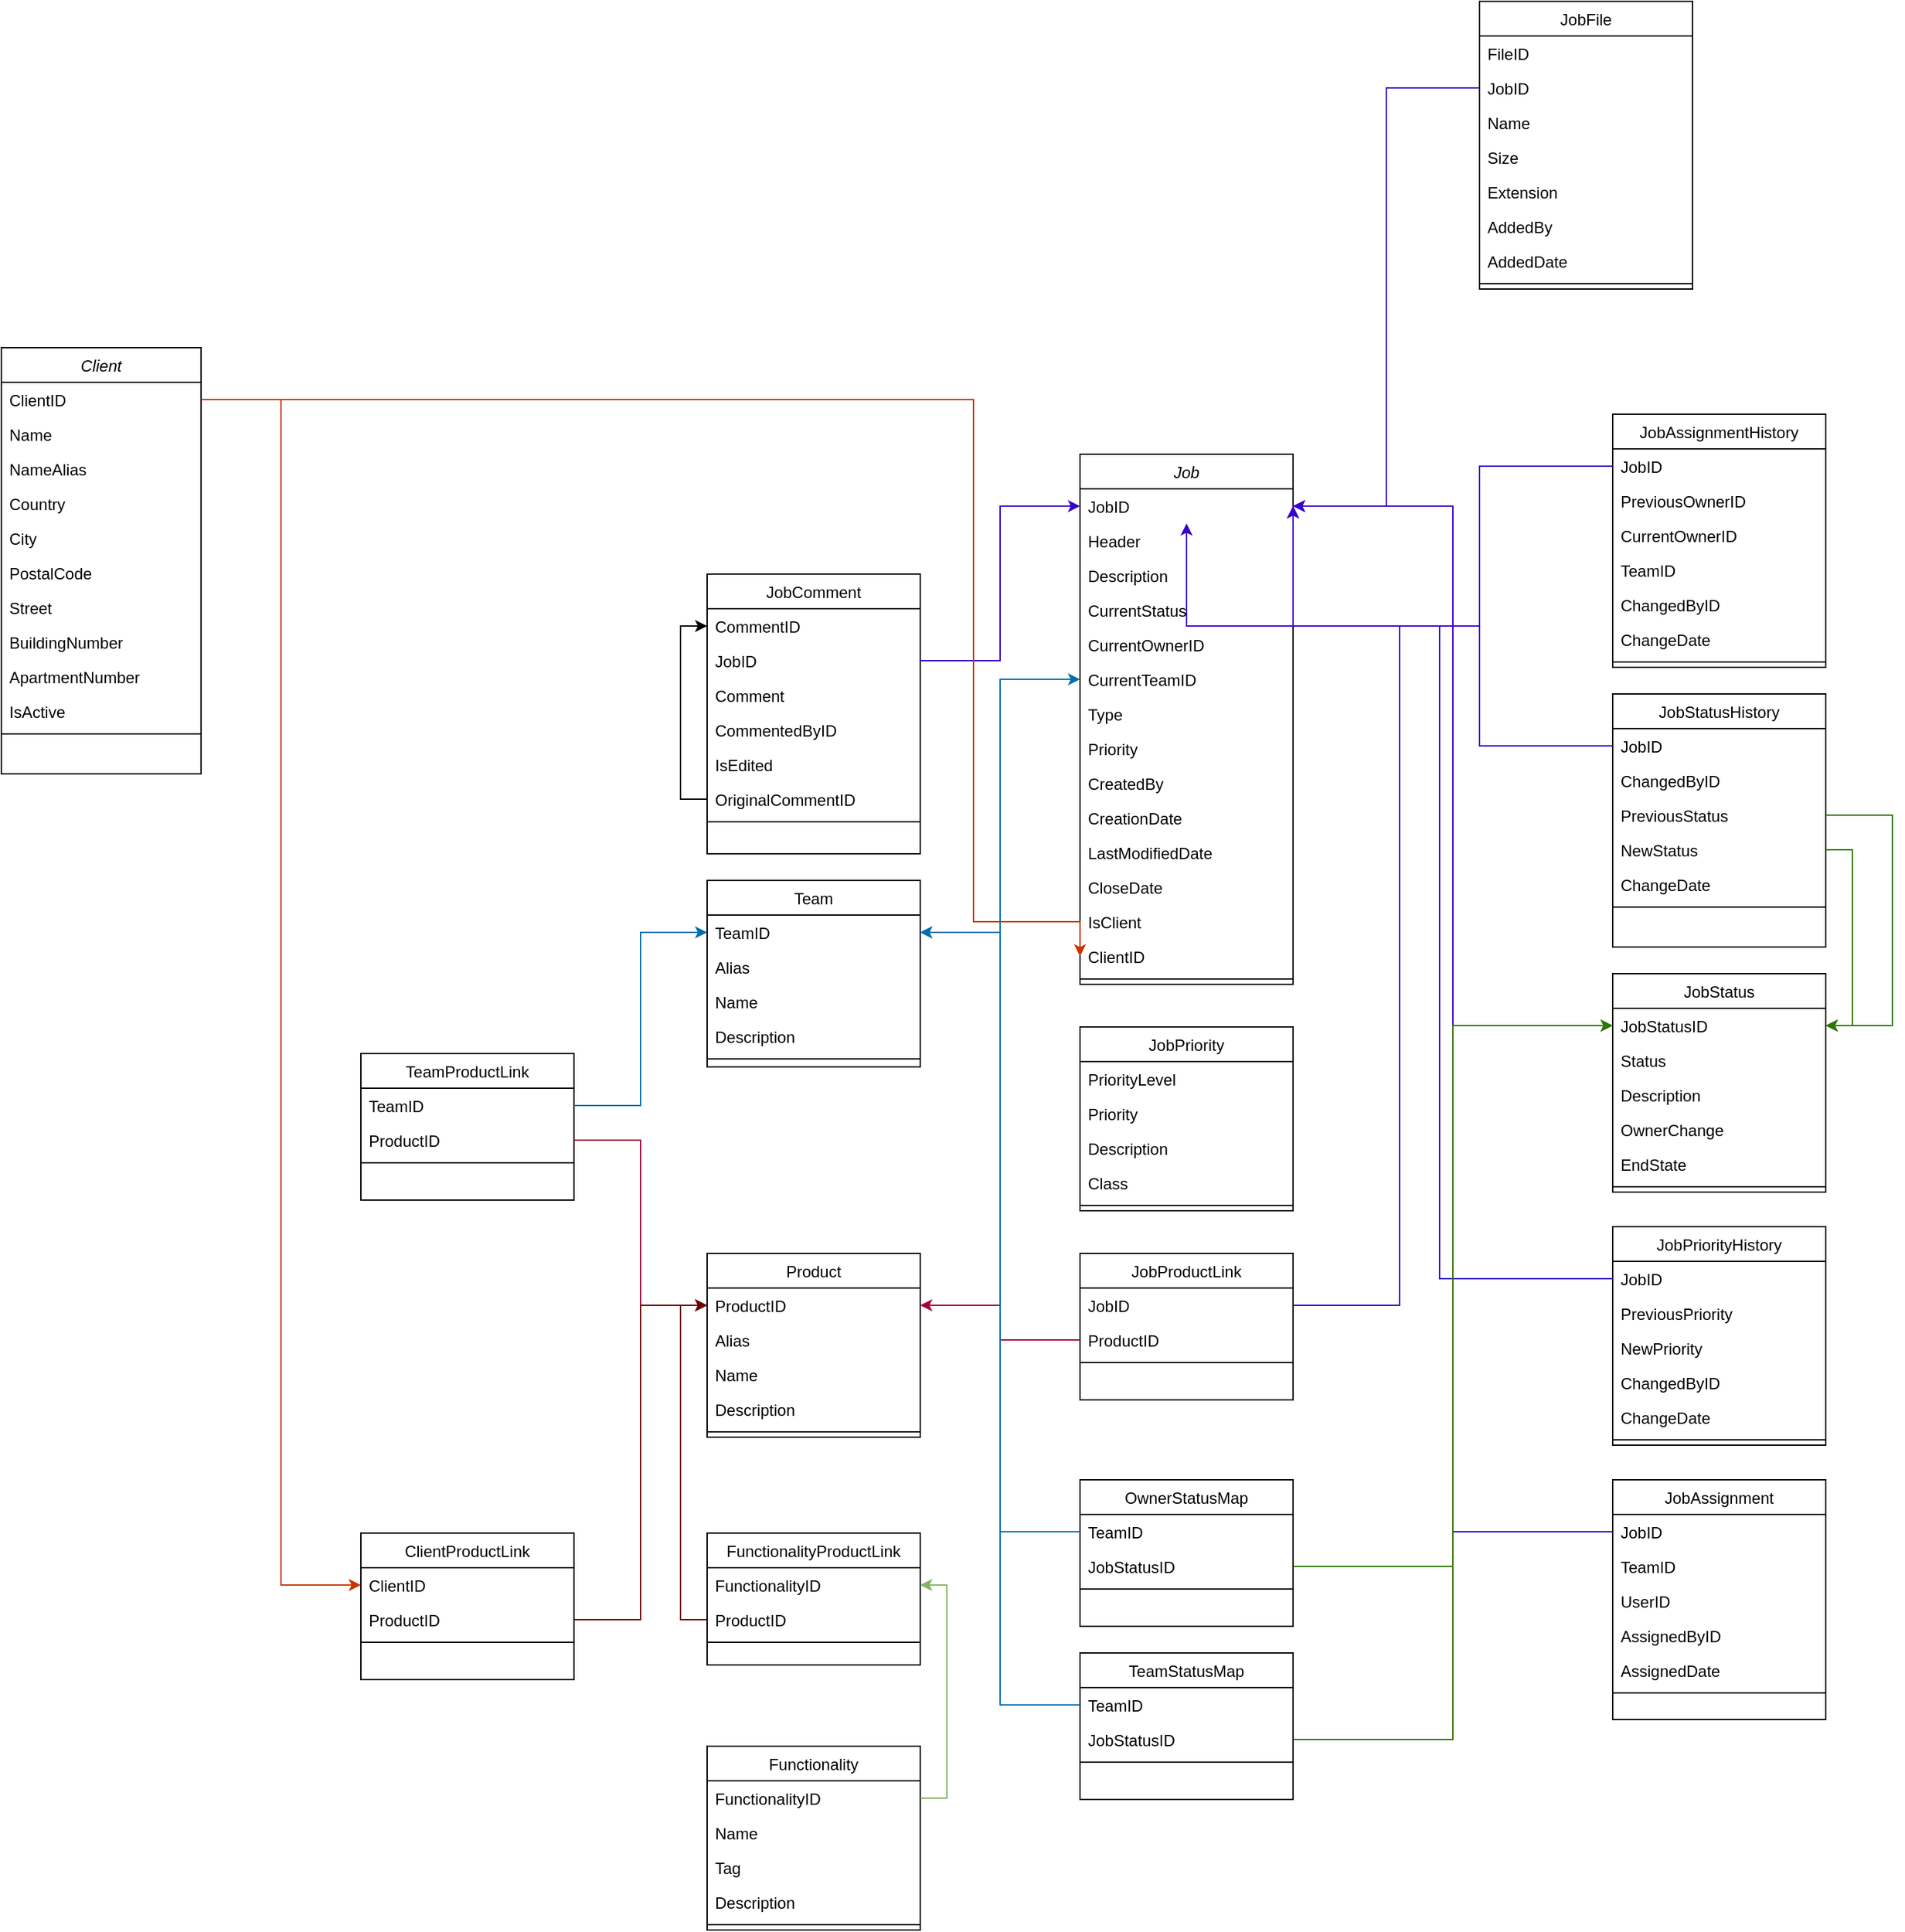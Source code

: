 <mxfile version="24.6.4" type="device">
  <diagram id="C5RBs43oDa-KdzZeNtuy" name="Page-1">
    <mxGraphModel dx="2234" dy="1356" grid="1" gridSize="10" guides="1" tooltips="1" connect="1" arrows="1" fold="1" page="0" pageScale="1" pageWidth="827" pageHeight="1169" math="0" shadow="0">
      <root>
        <mxCell id="WIyWlLk6GJQsqaUBKTNV-0" />
        <mxCell id="WIyWlLk6GJQsqaUBKTNV-1" parent="WIyWlLk6GJQsqaUBKTNV-0" />
        <mxCell id="zkfFHV4jXpPFQw0GAbJ--0" value="Job" style="swimlane;fontStyle=2;align=center;verticalAlign=top;childLayout=stackLayout;horizontal=1;startSize=26;horizontalStack=0;resizeParent=1;resizeLast=0;collapsible=1;marginBottom=0;rounded=0;shadow=0;strokeWidth=1;" parent="WIyWlLk6GJQsqaUBKTNV-1" vertex="1">
          <mxGeometry x="240" y="30" width="160" height="398" as="geometry">
            <mxRectangle x="230" y="140" width="160" height="26" as="alternateBounds" />
          </mxGeometry>
        </mxCell>
        <mxCell id="zkfFHV4jXpPFQw0GAbJ--1" value="JobID" style="text;align=left;verticalAlign=top;spacingLeft=4;spacingRight=4;overflow=hidden;rotatable=0;points=[[0,0.5],[1,0.5]];portConstraint=eastwest;" parent="zkfFHV4jXpPFQw0GAbJ--0" vertex="1">
          <mxGeometry y="26" width="160" height="26" as="geometry" />
        </mxCell>
        <mxCell id="zkfFHV4jXpPFQw0GAbJ--2" value="Header" style="text;align=left;verticalAlign=top;spacingLeft=4;spacingRight=4;overflow=hidden;rotatable=0;points=[[0,0.5],[1,0.5]];portConstraint=eastwest;rounded=0;shadow=0;html=0;" parent="zkfFHV4jXpPFQw0GAbJ--0" vertex="1">
          <mxGeometry y="52" width="160" height="26" as="geometry" />
        </mxCell>
        <mxCell id="zkfFHV4jXpPFQw0GAbJ--3" value="Description" style="text;align=left;verticalAlign=top;spacingLeft=4;spacingRight=4;overflow=hidden;rotatable=0;points=[[0,0.5],[1,0.5]];portConstraint=eastwest;rounded=0;shadow=0;html=0;" parent="zkfFHV4jXpPFQw0GAbJ--0" vertex="1">
          <mxGeometry y="78" width="160" height="26" as="geometry" />
        </mxCell>
        <mxCell id="Lx8iHB1-dTOcPejB2744-1" value="CurrentStatus" style="text;align=left;verticalAlign=top;spacingLeft=4;spacingRight=4;overflow=hidden;rotatable=0;points=[[0,0.5],[1,0.5]];portConstraint=eastwest;rounded=0;shadow=0;html=0;" parent="zkfFHV4jXpPFQw0GAbJ--0" vertex="1">
          <mxGeometry y="104" width="160" height="26" as="geometry" />
        </mxCell>
        <mxCell id="Lx8iHB1-dTOcPejB2744-2" value="CurrentOwnerID" style="text;align=left;verticalAlign=top;spacingLeft=4;spacingRight=4;overflow=hidden;rotatable=0;points=[[0,0.5],[1,0.5]];portConstraint=eastwest;rounded=0;shadow=0;html=0;" parent="zkfFHV4jXpPFQw0GAbJ--0" vertex="1">
          <mxGeometry y="130" width="160" height="26" as="geometry" />
        </mxCell>
        <mxCell id="Lx8iHB1-dTOcPejB2744-4" value="CurrentTeamID" style="text;align=left;verticalAlign=top;spacingLeft=4;spacingRight=4;overflow=hidden;rotatable=0;points=[[0,0.5],[1,0.5]];portConstraint=eastwest;rounded=0;shadow=0;html=0;" parent="zkfFHV4jXpPFQw0GAbJ--0" vertex="1">
          <mxGeometry y="156" width="160" height="26" as="geometry" />
        </mxCell>
        <mxCell id="Lx8iHB1-dTOcPejB2744-5" value="Type" style="text;align=left;verticalAlign=top;spacingLeft=4;spacingRight=4;overflow=hidden;rotatable=0;points=[[0,0.5],[1,0.5]];portConstraint=eastwest;rounded=0;shadow=0;html=0;" parent="zkfFHV4jXpPFQw0GAbJ--0" vertex="1">
          <mxGeometry y="182" width="160" height="26" as="geometry" />
        </mxCell>
        <mxCell id="Lx8iHB1-dTOcPejB2744-96" value="Priority" style="text;align=left;verticalAlign=top;spacingLeft=4;spacingRight=4;overflow=hidden;rotatable=0;points=[[0,0.5],[1,0.5]];portConstraint=eastwest;rounded=0;shadow=0;html=0;" parent="zkfFHV4jXpPFQw0GAbJ--0" vertex="1">
          <mxGeometry y="208" width="160" height="26" as="geometry" />
        </mxCell>
        <mxCell id="jQ494uMJfuY5tiPuXKYP-19" value="CreatedBy" style="text;align=left;verticalAlign=top;spacingLeft=4;spacingRight=4;overflow=hidden;rotatable=0;points=[[0,0.5],[1,0.5]];portConstraint=eastwest;rounded=0;shadow=0;html=0;" vertex="1" parent="zkfFHV4jXpPFQw0GAbJ--0">
          <mxGeometry y="234" width="160" height="26" as="geometry" />
        </mxCell>
        <mxCell id="Lx8iHB1-dTOcPejB2744-7" value="CreationDate" style="text;align=left;verticalAlign=top;spacingLeft=4;spacingRight=4;overflow=hidden;rotatable=0;points=[[0,0.5],[1,0.5]];portConstraint=eastwest;rounded=0;shadow=0;html=0;" parent="zkfFHV4jXpPFQw0GAbJ--0" vertex="1">
          <mxGeometry y="260" width="160" height="26" as="geometry" />
        </mxCell>
        <mxCell id="Lx8iHB1-dTOcPejB2744-6" value="LastModifiedDate" style="text;align=left;verticalAlign=top;spacingLeft=4;spacingRight=4;overflow=hidden;rotatable=0;points=[[0,0.5],[1,0.5]];portConstraint=eastwest;rounded=0;shadow=0;html=0;" parent="zkfFHV4jXpPFQw0GAbJ--0" vertex="1">
          <mxGeometry y="286" width="160" height="26" as="geometry" />
        </mxCell>
        <mxCell id="Lx8iHB1-dTOcPejB2744-3" value="CloseDate" style="text;align=left;verticalAlign=top;spacingLeft=4;spacingRight=4;overflow=hidden;rotatable=0;points=[[0,0.5],[1,0.5]];portConstraint=eastwest;rounded=0;shadow=0;html=0;" parent="zkfFHV4jXpPFQw0GAbJ--0" vertex="1">
          <mxGeometry y="312" width="160" height="26" as="geometry" />
        </mxCell>
        <mxCell id="vX4JG1Qm-JTemkLB_a9Y-39" value="IsClient" style="text;align=left;verticalAlign=top;spacingLeft=4;spacingRight=4;overflow=hidden;rotatable=0;points=[[0,0.5],[1,0.5]];portConstraint=eastwest;rounded=0;shadow=0;html=0;" parent="zkfFHV4jXpPFQw0GAbJ--0" vertex="1">
          <mxGeometry y="338" width="160" height="26" as="geometry" />
        </mxCell>
        <mxCell id="vX4JG1Qm-JTemkLB_a9Y-40" value="ClientID" style="text;align=left;verticalAlign=top;spacingLeft=4;spacingRight=4;overflow=hidden;rotatable=0;points=[[0,0.5],[1,0.5]];portConstraint=eastwest;rounded=0;shadow=0;html=0;" parent="zkfFHV4jXpPFQw0GAbJ--0" vertex="1">
          <mxGeometry y="364" width="160" height="26" as="geometry" />
        </mxCell>
        <mxCell id="zkfFHV4jXpPFQw0GAbJ--4" value="" style="line;html=1;strokeWidth=1;align=left;verticalAlign=middle;spacingTop=-1;spacingLeft=3;spacingRight=3;rotatable=0;labelPosition=right;points=[];portConstraint=eastwest;" parent="zkfFHV4jXpPFQw0GAbJ--0" vertex="1">
          <mxGeometry y="390" width="160" height="8" as="geometry" />
        </mxCell>
        <mxCell id="zkfFHV4jXpPFQw0GAbJ--17" value="JobAssignmentHistory" style="swimlane;fontStyle=0;align=center;verticalAlign=top;childLayout=stackLayout;horizontal=1;startSize=26;horizontalStack=0;resizeParent=1;resizeLast=0;collapsible=1;marginBottom=0;rounded=0;shadow=0;strokeWidth=1;" parent="WIyWlLk6GJQsqaUBKTNV-1" vertex="1">
          <mxGeometry x="640" width="160" height="190" as="geometry">
            <mxRectangle x="550" y="140" width="160" height="26" as="alternateBounds" />
          </mxGeometry>
        </mxCell>
        <mxCell id="zkfFHV4jXpPFQw0GAbJ--18" value="JobID" style="text;align=left;verticalAlign=top;spacingLeft=4;spacingRight=4;overflow=hidden;rotatable=0;points=[[0,0.5],[1,0.5]];portConstraint=eastwest;" parent="zkfFHV4jXpPFQw0GAbJ--17" vertex="1">
          <mxGeometry y="26" width="160" height="26" as="geometry" />
        </mxCell>
        <mxCell id="zkfFHV4jXpPFQw0GAbJ--20" value="PreviousOwnerID" style="text;align=left;verticalAlign=top;spacingLeft=4;spacingRight=4;overflow=hidden;rotatable=0;points=[[0,0.5],[1,0.5]];portConstraint=eastwest;rounded=0;shadow=0;html=0;" parent="zkfFHV4jXpPFQw0GAbJ--17" vertex="1">
          <mxGeometry y="52" width="160" height="26" as="geometry" />
        </mxCell>
        <mxCell id="zkfFHV4jXpPFQw0GAbJ--21" value="CurrentOwnerID" style="text;align=left;verticalAlign=top;spacingLeft=4;spacingRight=4;overflow=hidden;rotatable=0;points=[[0,0.5],[1,0.5]];portConstraint=eastwest;rounded=0;shadow=0;html=0;" parent="zkfFHV4jXpPFQw0GAbJ--17" vertex="1">
          <mxGeometry y="78" width="160" height="26" as="geometry" />
        </mxCell>
        <mxCell id="Lx8iHB1-dTOcPejB2744-108" value="TeamID" style="text;align=left;verticalAlign=top;spacingLeft=4;spacingRight=4;overflow=hidden;rotatable=0;points=[[0,0.5],[1,0.5]];portConstraint=eastwest;rounded=0;shadow=0;html=0;" parent="zkfFHV4jXpPFQw0GAbJ--17" vertex="1">
          <mxGeometry y="104" width="160" height="26" as="geometry" />
        </mxCell>
        <mxCell id="zkfFHV4jXpPFQw0GAbJ--19" value="ChangedByID" style="text;align=left;verticalAlign=top;spacingLeft=4;spacingRight=4;overflow=hidden;rotatable=0;points=[[0,0.5],[1,0.5]];portConstraint=eastwest;rounded=0;shadow=0;html=0;" parent="zkfFHV4jXpPFQw0GAbJ--17" vertex="1">
          <mxGeometry y="130" width="160" height="26" as="geometry" />
        </mxCell>
        <mxCell id="zkfFHV4jXpPFQw0GAbJ--22" value="ChangeDate" style="text;align=left;verticalAlign=top;spacingLeft=4;spacingRight=4;overflow=hidden;rotatable=0;points=[[0,0.5],[1,0.5]];portConstraint=eastwest;rounded=0;shadow=0;html=0;" parent="zkfFHV4jXpPFQw0GAbJ--17" vertex="1">
          <mxGeometry y="156" width="160" height="26" as="geometry" />
        </mxCell>
        <mxCell id="zkfFHV4jXpPFQw0GAbJ--23" value="" style="line;html=1;strokeWidth=1;align=left;verticalAlign=middle;spacingTop=-1;spacingLeft=3;spacingRight=3;rotatable=0;labelPosition=right;points=[];portConstraint=eastwest;" parent="zkfFHV4jXpPFQw0GAbJ--17" vertex="1">
          <mxGeometry y="182" width="160" height="8" as="geometry" />
        </mxCell>
        <mxCell id="Lx8iHB1-dTOcPejB2744-8" value="" style="edgeStyle=orthogonalEdgeStyle;rounded=0;orthogonalLoop=1;jettySize=auto;html=1;fillColor=#6a00ff;strokeColor=#3700CC;" parent="WIyWlLk6GJQsqaUBKTNV-1" source="zkfFHV4jXpPFQw0GAbJ--18" target="zkfFHV4jXpPFQw0GAbJ--1" edge="1">
          <mxGeometry relative="1" as="geometry">
            <Array as="points">
              <mxPoint x="540" y="39" />
              <mxPoint x="540" y="159" />
            </Array>
          </mxGeometry>
        </mxCell>
        <mxCell id="Lx8iHB1-dTOcPejB2744-9" value="JobComment" style="swimlane;fontStyle=0;align=center;verticalAlign=top;childLayout=stackLayout;horizontal=1;startSize=26;horizontalStack=0;resizeParent=1;resizeLast=0;collapsible=1;marginBottom=0;rounded=0;shadow=0;strokeWidth=1;" parent="WIyWlLk6GJQsqaUBKTNV-1" vertex="1">
          <mxGeometry x="-40" y="120" width="160" height="210" as="geometry">
            <mxRectangle x="550" y="140" width="160" height="26" as="alternateBounds" />
          </mxGeometry>
        </mxCell>
        <mxCell id="Lx8iHB1-dTOcPejB2744-10" value="CommentID" style="text;align=left;verticalAlign=top;spacingLeft=4;spacingRight=4;overflow=hidden;rotatable=0;points=[[0,0.5],[1,0.5]];portConstraint=eastwest;" parent="Lx8iHB1-dTOcPejB2744-9" vertex="1">
          <mxGeometry y="26" width="160" height="26" as="geometry" />
        </mxCell>
        <mxCell id="Lx8iHB1-dTOcPejB2744-11" value="JobID" style="text;align=left;verticalAlign=top;spacingLeft=4;spacingRight=4;overflow=hidden;rotatable=0;points=[[0,0.5],[1,0.5]];portConstraint=eastwest;rounded=0;shadow=0;html=0;" parent="Lx8iHB1-dTOcPejB2744-9" vertex="1">
          <mxGeometry y="52" width="160" height="26" as="geometry" />
        </mxCell>
        <mxCell id="Lx8iHB1-dTOcPejB2744-12" value="Comment" style="text;align=left;verticalAlign=top;spacingLeft=4;spacingRight=4;overflow=hidden;rotatable=0;points=[[0,0.5],[1,0.5]];portConstraint=eastwest;rounded=0;shadow=0;html=0;" parent="Lx8iHB1-dTOcPejB2744-9" vertex="1">
          <mxGeometry y="78" width="160" height="26" as="geometry" />
        </mxCell>
        <mxCell id="Lx8iHB1-dTOcPejB2744-13" value="CommentedByID" style="text;align=left;verticalAlign=top;spacingLeft=4;spacingRight=4;overflow=hidden;rotatable=0;points=[[0,0.5],[1,0.5]];portConstraint=eastwest;rounded=0;shadow=0;html=0;" parent="Lx8iHB1-dTOcPejB2744-9" vertex="1">
          <mxGeometry y="104" width="160" height="26" as="geometry" />
        </mxCell>
        <mxCell id="Lx8iHB1-dTOcPejB2744-14" value="IsEdited" style="text;align=left;verticalAlign=top;spacingLeft=4;spacingRight=4;overflow=hidden;rotatable=0;points=[[0,0.5],[1,0.5]];portConstraint=eastwest;rounded=0;shadow=0;html=0;" parent="Lx8iHB1-dTOcPejB2744-9" vertex="1">
          <mxGeometry y="130" width="160" height="26" as="geometry" />
        </mxCell>
        <mxCell id="Lx8iHB1-dTOcPejB2744-21" style="edgeStyle=orthogonalEdgeStyle;rounded=0;orthogonalLoop=1;jettySize=auto;html=1;" parent="Lx8iHB1-dTOcPejB2744-9" source="Lx8iHB1-dTOcPejB2744-16" target="Lx8iHB1-dTOcPejB2744-10" edge="1">
          <mxGeometry relative="1" as="geometry">
            <Array as="points">
              <mxPoint x="-20" y="169" />
              <mxPoint x="-20" y="39" />
            </Array>
          </mxGeometry>
        </mxCell>
        <mxCell id="Lx8iHB1-dTOcPejB2744-16" value="OriginalCommentID" style="text;align=left;verticalAlign=top;spacingLeft=4;spacingRight=4;overflow=hidden;rotatable=0;points=[[0,0.5],[1,0.5]];portConstraint=eastwest;rounded=0;shadow=0;html=0;" parent="Lx8iHB1-dTOcPejB2744-9" vertex="1">
          <mxGeometry y="156" width="160" height="26" as="geometry" />
        </mxCell>
        <mxCell id="Lx8iHB1-dTOcPejB2744-17" value="" style="line;html=1;strokeWidth=1;align=left;verticalAlign=middle;spacingTop=-1;spacingLeft=3;spacingRight=3;rotatable=0;labelPosition=right;points=[];portConstraint=eastwest;" parent="Lx8iHB1-dTOcPejB2744-9" vertex="1">
          <mxGeometry y="182" width="160" height="8" as="geometry" />
        </mxCell>
        <mxCell id="Lx8iHB1-dTOcPejB2744-22" style="edgeStyle=orthogonalEdgeStyle;rounded=0;orthogonalLoop=1;jettySize=auto;html=1;entryX=0;entryY=0.5;entryDx=0;entryDy=0;fillColor=#6a00ff;strokeColor=#3700CC;" parent="WIyWlLk6GJQsqaUBKTNV-1" source="Lx8iHB1-dTOcPejB2744-11" target="zkfFHV4jXpPFQw0GAbJ--1" edge="1">
          <mxGeometry relative="1" as="geometry" />
        </mxCell>
        <mxCell id="Lx8iHB1-dTOcPejB2744-23" value="JobStatus" style="swimlane;fontStyle=0;align=center;verticalAlign=top;childLayout=stackLayout;horizontal=1;startSize=26;horizontalStack=0;resizeParent=1;resizeLast=0;collapsible=1;marginBottom=0;rounded=0;shadow=0;strokeWidth=1;" parent="WIyWlLk6GJQsqaUBKTNV-1" vertex="1">
          <mxGeometry x="640" y="420" width="160" height="164" as="geometry">
            <mxRectangle x="550" y="140" width="160" height="26" as="alternateBounds" />
          </mxGeometry>
        </mxCell>
        <mxCell id="Lx8iHB1-dTOcPejB2744-24" value="JobStatusID" style="text;align=left;verticalAlign=top;spacingLeft=4;spacingRight=4;overflow=hidden;rotatable=0;points=[[0,0.5],[1,0.5]];portConstraint=eastwest;" parent="Lx8iHB1-dTOcPejB2744-23" vertex="1">
          <mxGeometry y="26" width="160" height="26" as="geometry" />
        </mxCell>
        <mxCell id="Lx8iHB1-dTOcPejB2744-25" value="Status" style="text;align=left;verticalAlign=top;spacingLeft=4;spacingRight=4;overflow=hidden;rotatable=0;points=[[0,0.5],[1,0.5]];portConstraint=eastwest;rounded=0;shadow=0;html=0;" parent="Lx8iHB1-dTOcPejB2744-23" vertex="1">
          <mxGeometry y="52" width="160" height="26" as="geometry" />
        </mxCell>
        <mxCell id="Lx8iHB1-dTOcPejB2744-27" value="Description" style="text;align=left;verticalAlign=top;spacingLeft=4;spacingRight=4;overflow=hidden;rotatable=0;points=[[0,0.5],[1,0.5]];portConstraint=eastwest;rounded=0;shadow=0;html=0;" parent="Lx8iHB1-dTOcPejB2744-23" vertex="1">
          <mxGeometry y="78" width="160" height="26" as="geometry" />
        </mxCell>
        <mxCell id="Lx8iHB1-dTOcPejB2744-127" value="OwnerChange" style="text;align=left;verticalAlign=top;spacingLeft=4;spacingRight=4;overflow=hidden;rotatable=0;points=[[0,0.5],[1,0.5]];portConstraint=eastwest;rounded=0;shadow=0;html=0;" parent="Lx8iHB1-dTOcPejB2744-23" vertex="1">
          <mxGeometry y="104" width="160" height="26" as="geometry" />
        </mxCell>
        <mxCell id="Lx8iHB1-dTOcPejB2744-128" value="EndState" style="text;align=left;verticalAlign=top;spacingLeft=4;spacingRight=4;overflow=hidden;rotatable=0;points=[[0,0.5],[1,0.5]];portConstraint=eastwest;rounded=0;shadow=0;html=0;" parent="Lx8iHB1-dTOcPejB2744-23" vertex="1">
          <mxGeometry y="130" width="160" height="26" as="geometry" />
        </mxCell>
        <mxCell id="Lx8iHB1-dTOcPejB2744-29" value="" style="line;html=1;strokeWidth=1;align=left;verticalAlign=middle;spacingTop=-1;spacingLeft=3;spacingRight=3;rotatable=0;labelPosition=right;points=[];portConstraint=eastwest;" parent="Lx8iHB1-dTOcPejB2744-23" vertex="1">
          <mxGeometry y="156" width="160" height="8" as="geometry" />
        </mxCell>
        <mxCell id="Lx8iHB1-dTOcPejB2744-32" value="JobStatusHistory" style="swimlane;fontStyle=0;align=center;verticalAlign=top;childLayout=stackLayout;horizontal=1;startSize=26;horizontalStack=0;resizeParent=1;resizeLast=0;collapsible=1;marginBottom=0;rounded=0;shadow=0;strokeWidth=1;" parent="WIyWlLk6GJQsqaUBKTNV-1" vertex="1">
          <mxGeometry x="640" y="210" width="160" height="190" as="geometry">
            <mxRectangle x="550" y="140" width="160" height="26" as="alternateBounds" />
          </mxGeometry>
        </mxCell>
        <mxCell id="Lx8iHB1-dTOcPejB2744-33" value="JobID" style="text;align=left;verticalAlign=top;spacingLeft=4;spacingRight=4;overflow=hidden;rotatable=0;points=[[0,0.5],[1,0.5]];portConstraint=eastwest;" parent="Lx8iHB1-dTOcPejB2744-32" vertex="1">
          <mxGeometry y="26" width="160" height="26" as="geometry" />
        </mxCell>
        <mxCell id="Lx8iHB1-dTOcPejB2744-34" value="ChangedByID" style="text;align=left;verticalAlign=top;spacingLeft=4;spacingRight=4;overflow=hidden;rotatable=0;points=[[0,0.5],[1,0.5]];portConstraint=eastwest;rounded=0;shadow=0;html=0;" parent="Lx8iHB1-dTOcPejB2744-32" vertex="1">
          <mxGeometry y="52" width="160" height="26" as="geometry" />
        </mxCell>
        <mxCell id="Lx8iHB1-dTOcPejB2744-35" value="PreviousStatus" style="text;align=left;verticalAlign=top;spacingLeft=4;spacingRight=4;overflow=hidden;rotatable=0;points=[[0,0.5],[1,0.5]];portConstraint=eastwest;rounded=0;shadow=0;html=0;" parent="Lx8iHB1-dTOcPejB2744-32" vertex="1">
          <mxGeometry y="78" width="160" height="26" as="geometry" />
        </mxCell>
        <mxCell id="Lx8iHB1-dTOcPejB2744-36" value="NewStatus" style="text;align=left;verticalAlign=top;spacingLeft=4;spacingRight=4;overflow=hidden;rotatable=0;points=[[0,0.5],[1,0.5]];portConstraint=eastwest;rounded=0;shadow=0;html=0;" parent="Lx8iHB1-dTOcPejB2744-32" vertex="1">
          <mxGeometry y="104" width="160" height="26" as="geometry" />
        </mxCell>
        <mxCell id="Lx8iHB1-dTOcPejB2744-37" value="ChangeDate" style="text;align=left;verticalAlign=top;spacingLeft=4;spacingRight=4;overflow=hidden;rotatable=0;points=[[0,0.5],[1,0.5]];portConstraint=eastwest;rounded=0;shadow=0;html=0;" parent="Lx8iHB1-dTOcPejB2744-32" vertex="1">
          <mxGeometry y="130" width="160" height="26" as="geometry" />
        </mxCell>
        <mxCell id="Lx8iHB1-dTOcPejB2744-38" value="" style="line;html=1;strokeWidth=1;align=left;verticalAlign=middle;spacingTop=-1;spacingLeft=3;spacingRight=3;rotatable=0;labelPosition=right;points=[];portConstraint=eastwest;" parent="Lx8iHB1-dTOcPejB2744-32" vertex="1">
          <mxGeometry y="156" width="160" height="8" as="geometry" />
        </mxCell>
        <mxCell id="Lx8iHB1-dTOcPejB2744-41" value="" style="edgeStyle=orthogonalEdgeStyle;rounded=0;orthogonalLoop=1;jettySize=auto;html=1;entryX=1;entryY=0.5;entryDx=0;entryDy=0;fillColor=#6a00ff;strokeColor=#3700CC;" parent="WIyWlLk6GJQsqaUBKTNV-1" source="Lx8iHB1-dTOcPejB2744-33" target="zkfFHV4jXpPFQw0GAbJ--1" edge="1">
          <mxGeometry relative="1" as="geometry">
            <Array as="points">
              <mxPoint x="540" y="249" />
              <mxPoint x="540" y="159" />
            </Array>
            <mxPoint as="offset" />
          </mxGeometry>
        </mxCell>
        <mxCell id="Lx8iHB1-dTOcPejB2744-43" value="Team" style="swimlane;fontStyle=0;align=center;verticalAlign=top;childLayout=stackLayout;horizontal=1;startSize=26;horizontalStack=0;resizeParent=1;resizeLast=0;collapsible=1;marginBottom=0;rounded=0;shadow=0;strokeWidth=1;" parent="WIyWlLk6GJQsqaUBKTNV-1" vertex="1">
          <mxGeometry x="-40" y="350" width="160" height="140" as="geometry">
            <mxRectangle x="550" y="140" width="160" height="26" as="alternateBounds" />
          </mxGeometry>
        </mxCell>
        <mxCell id="Lx8iHB1-dTOcPejB2744-44" value="TeamID" style="text;align=left;verticalAlign=top;spacingLeft=4;spacingRight=4;overflow=hidden;rotatable=0;points=[[0,0.5],[1,0.5]];portConstraint=eastwest;" parent="Lx8iHB1-dTOcPejB2744-43" vertex="1">
          <mxGeometry y="26" width="160" height="26" as="geometry" />
        </mxCell>
        <mxCell id="jQ494uMJfuY5tiPuXKYP-17" value="Alias" style="text;align=left;verticalAlign=top;spacingLeft=4;spacingRight=4;overflow=hidden;rotatable=0;points=[[0,0.5],[1,0.5]];portConstraint=eastwest;rounded=0;shadow=0;html=0;" vertex="1" parent="Lx8iHB1-dTOcPejB2744-43">
          <mxGeometry y="52" width="160" height="26" as="geometry" />
        </mxCell>
        <mxCell id="Lx8iHB1-dTOcPejB2744-45" value="Name" style="text;align=left;verticalAlign=top;spacingLeft=4;spacingRight=4;overflow=hidden;rotatable=0;points=[[0,0.5],[1,0.5]];portConstraint=eastwest;rounded=0;shadow=0;html=0;" parent="Lx8iHB1-dTOcPejB2744-43" vertex="1">
          <mxGeometry y="78" width="160" height="26" as="geometry" />
        </mxCell>
        <mxCell id="Lx8iHB1-dTOcPejB2744-46" value="Description" style="text;align=left;verticalAlign=top;spacingLeft=4;spacingRight=4;overflow=hidden;rotatable=0;points=[[0,0.5],[1,0.5]];portConstraint=eastwest;rounded=0;shadow=0;html=0;" parent="Lx8iHB1-dTOcPejB2744-43" vertex="1">
          <mxGeometry y="104" width="160" height="26" as="geometry" />
        </mxCell>
        <mxCell id="Lx8iHB1-dTOcPejB2744-49" value="" style="line;html=1;strokeWidth=1;align=left;verticalAlign=middle;spacingTop=-1;spacingLeft=3;spacingRight=3;rotatable=0;labelPosition=right;points=[];portConstraint=eastwest;" parent="Lx8iHB1-dTOcPejB2744-43" vertex="1">
          <mxGeometry y="130" width="160" height="8" as="geometry" />
        </mxCell>
        <mxCell id="Lx8iHB1-dTOcPejB2744-50" style="edgeStyle=orthogonalEdgeStyle;rounded=0;orthogonalLoop=1;jettySize=auto;html=1;entryX=0;entryY=0.5;entryDx=0;entryDy=0;fillColor=#1ba1e2;strokeColor=#006EAF;" parent="WIyWlLk6GJQsqaUBKTNV-1" source="Lx8iHB1-dTOcPejB2744-44" target="Lx8iHB1-dTOcPejB2744-4" edge="1">
          <mxGeometry relative="1" as="geometry" />
        </mxCell>
        <mxCell id="Lx8iHB1-dTOcPejB2744-52" style="edgeStyle=orthogonalEdgeStyle;rounded=0;orthogonalLoop=1;jettySize=auto;html=1;entryX=1;entryY=0.5;entryDx=0;entryDy=0;fillColor=#60a917;strokeColor=#2D7600;" parent="WIyWlLk6GJQsqaUBKTNV-1" source="Lx8iHB1-dTOcPejB2744-36" target="Lx8iHB1-dTOcPejB2744-24" edge="1">
          <mxGeometry relative="1" as="geometry">
            <Array as="points">
              <mxPoint x="820" y="327" />
              <mxPoint x="820" y="459" />
            </Array>
          </mxGeometry>
        </mxCell>
        <mxCell id="Lx8iHB1-dTOcPejB2744-53" style="edgeStyle=orthogonalEdgeStyle;rounded=0;orthogonalLoop=1;jettySize=auto;html=1;entryX=1;entryY=0.5;entryDx=0;entryDy=0;fillColor=#60a917;strokeColor=#2D7600;" parent="WIyWlLk6GJQsqaUBKTNV-1" source="Lx8iHB1-dTOcPejB2744-35" target="Lx8iHB1-dTOcPejB2744-24" edge="1">
          <mxGeometry relative="1" as="geometry">
            <Array as="points">
              <mxPoint x="850" y="301" />
              <mxPoint x="850" y="459" />
            </Array>
          </mxGeometry>
        </mxCell>
        <mxCell id="Lx8iHB1-dTOcPejB2744-54" value="JobProductLink" style="swimlane;fontStyle=0;align=center;verticalAlign=top;childLayout=stackLayout;horizontal=1;startSize=26;horizontalStack=0;resizeParent=1;resizeLast=0;collapsible=1;marginBottom=0;rounded=0;shadow=0;strokeWidth=1;" parent="WIyWlLk6GJQsqaUBKTNV-1" vertex="1">
          <mxGeometry x="240" y="630" width="160" height="110" as="geometry">
            <mxRectangle x="550" y="140" width="160" height="26" as="alternateBounds" />
          </mxGeometry>
        </mxCell>
        <mxCell id="Lx8iHB1-dTOcPejB2744-55" value="JobID" style="text;align=left;verticalAlign=top;spacingLeft=4;spacingRight=4;overflow=hidden;rotatable=0;points=[[0,0.5],[1,0.5]];portConstraint=eastwest;" parent="Lx8iHB1-dTOcPejB2744-54" vertex="1">
          <mxGeometry y="26" width="160" height="26" as="geometry" />
        </mxCell>
        <mxCell id="Lx8iHB1-dTOcPejB2744-56" value="ProductID" style="text;align=left;verticalAlign=top;spacingLeft=4;spacingRight=4;overflow=hidden;rotatable=0;points=[[0,0.5],[1,0.5]];portConstraint=eastwest;rounded=0;shadow=0;html=0;" parent="Lx8iHB1-dTOcPejB2744-54" vertex="1">
          <mxGeometry y="52" width="160" height="26" as="geometry" />
        </mxCell>
        <mxCell id="Lx8iHB1-dTOcPejB2744-58" value="" style="line;html=1;strokeWidth=1;align=left;verticalAlign=middle;spacingTop=-1;spacingLeft=3;spacingRight=3;rotatable=0;labelPosition=right;points=[];portConstraint=eastwest;" parent="Lx8iHB1-dTOcPejB2744-54" vertex="1">
          <mxGeometry y="78" width="160" height="8" as="geometry" />
        </mxCell>
        <mxCell id="Lx8iHB1-dTOcPejB2744-60" style="edgeStyle=orthogonalEdgeStyle;rounded=0;orthogonalLoop=1;jettySize=auto;html=1;entryX=1;entryY=0.5;entryDx=0;entryDy=0;exitX=1;exitY=0.5;exitDx=0;exitDy=0;fillColor=#6a00ff;strokeColor=#3700CC;" parent="WIyWlLk6GJQsqaUBKTNV-1" source="Lx8iHB1-dTOcPejB2744-55" target="zkfFHV4jXpPFQw0GAbJ--1" edge="1">
          <mxGeometry relative="1" as="geometry">
            <Array as="points">
              <mxPoint x="480" y="669" />
              <mxPoint x="480" y="159" />
            </Array>
          </mxGeometry>
        </mxCell>
        <mxCell id="Lx8iHB1-dTOcPejB2744-62" value="JobAssignment" style="swimlane;fontStyle=0;align=center;verticalAlign=top;childLayout=stackLayout;horizontal=1;startSize=26;horizontalStack=0;resizeParent=1;resizeLast=0;collapsible=1;marginBottom=0;rounded=0;shadow=0;strokeWidth=1;" parent="WIyWlLk6GJQsqaUBKTNV-1" vertex="1">
          <mxGeometry x="640" y="800" width="160" height="180" as="geometry">
            <mxRectangle x="550" y="140" width="160" height="26" as="alternateBounds" />
          </mxGeometry>
        </mxCell>
        <mxCell id="Lx8iHB1-dTOcPejB2744-63" value="JobID" style="text;align=left;verticalAlign=top;spacingLeft=4;spacingRight=4;overflow=hidden;rotatable=0;points=[[0,0.5],[1,0.5]];portConstraint=eastwest;" parent="Lx8iHB1-dTOcPejB2744-62" vertex="1">
          <mxGeometry y="26" width="160" height="26" as="geometry" />
        </mxCell>
        <mxCell id="Lx8iHB1-dTOcPejB2744-83" value="TeamID" style="text;align=left;verticalAlign=top;spacingLeft=4;spacingRight=4;overflow=hidden;rotatable=0;points=[[0,0.5],[1,0.5]];portConstraint=eastwest;" parent="Lx8iHB1-dTOcPejB2744-62" vertex="1">
          <mxGeometry y="52" width="160" height="26" as="geometry" />
        </mxCell>
        <mxCell id="Lx8iHB1-dTOcPejB2744-64" value="UserID" style="text;align=left;verticalAlign=top;spacingLeft=4;spacingRight=4;overflow=hidden;rotatable=0;points=[[0,0.5],[1,0.5]];portConstraint=eastwest;rounded=0;shadow=0;html=0;" parent="Lx8iHB1-dTOcPejB2744-62" vertex="1">
          <mxGeometry y="78" width="160" height="26" as="geometry" />
        </mxCell>
        <mxCell id="Lx8iHB1-dTOcPejB2744-85" value="AssignedByID" style="text;align=left;verticalAlign=top;spacingLeft=4;spacingRight=4;overflow=hidden;rotatable=0;points=[[0,0.5],[1,0.5]];portConstraint=eastwest;" parent="Lx8iHB1-dTOcPejB2744-62" vertex="1">
          <mxGeometry y="104" width="160" height="26" as="geometry" />
        </mxCell>
        <mxCell id="Lx8iHB1-dTOcPejB2744-86" value="AssignedDate" style="text;align=left;verticalAlign=top;spacingLeft=4;spacingRight=4;overflow=hidden;rotatable=0;points=[[0,0.5],[1,0.5]];portConstraint=eastwest;rounded=0;shadow=0;html=0;" parent="Lx8iHB1-dTOcPejB2744-62" vertex="1">
          <mxGeometry y="130" width="160" height="26" as="geometry" />
        </mxCell>
        <mxCell id="Lx8iHB1-dTOcPejB2744-65" value="" style="line;html=1;strokeWidth=1;align=left;verticalAlign=middle;spacingTop=-1;spacingLeft=3;spacingRight=3;rotatable=0;labelPosition=right;points=[];portConstraint=eastwest;" parent="Lx8iHB1-dTOcPejB2744-62" vertex="1">
          <mxGeometry y="156" width="160" height="8" as="geometry" />
        </mxCell>
        <mxCell id="Lx8iHB1-dTOcPejB2744-66" style="edgeStyle=orthogonalEdgeStyle;rounded=0;orthogonalLoop=1;jettySize=auto;html=1;entryX=1;entryY=0.5;entryDx=0;entryDy=0;fillColor=#6a00ff;strokeColor=#3700CC;" parent="WIyWlLk6GJQsqaUBKTNV-1" source="Lx8iHB1-dTOcPejB2744-63" target="zkfFHV4jXpPFQw0GAbJ--1" edge="1">
          <mxGeometry relative="1" as="geometry" />
        </mxCell>
        <mxCell id="Lx8iHB1-dTOcPejB2744-67" value="Product" style="swimlane;fontStyle=0;align=center;verticalAlign=top;childLayout=stackLayout;horizontal=1;startSize=26;horizontalStack=0;resizeParent=1;resizeLast=0;collapsible=1;marginBottom=0;rounded=0;shadow=0;strokeWidth=1;" parent="WIyWlLk6GJQsqaUBKTNV-1" vertex="1">
          <mxGeometry x="-40" y="630" width="160" height="138" as="geometry">
            <mxRectangle x="550" y="140" width="160" height="26" as="alternateBounds" />
          </mxGeometry>
        </mxCell>
        <mxCell id="Lx8iHB1-dTOcPejB2744-68" value="ProductID" style="text;align=left;verticalAlign=top;spacingLeft=4;spacingRight=4;overflow=hidden;rotatable=0;points=[[0,0.5],[1,0.5]];portConstraint=eastwest;" parent="Lx8iHB1-dTOcPejB2744-67" vertex="1">
          <mxGeometry y="26" width="160" height="26" as="geometry" />
        </mxCell>
        <mxCell id="Lx8iHB1-dTOcPejB2744-69" value="Alias" style="text;align=left;verticalAlign=top;spacingLeft=4;spacingRight=4;overflow=hidden;rotatable=0;points=[[0,0.5],[1,0.5]];portConstraint=eastwest;rounded=0;shadow=0;html=0;" parent="Lx8iHB1-dTOcPejB2744-67" vertex="1">
          <mxGeometry y="52" width="160" height="26" as="geometry" />
        </mxCell>
        <mxCell id="Lx8iHB1-dTOcPejB2744-71" value="Name" style="text;align=left;verticalAlign=top;spacingLeft=4;spacingRight=4;overflow=hidden;rotatable=0;points=[[0,0.5],[1,0.5]];portConstraint=eastwest;" parent="Lx8iHB1-dTOcPejB2744-67" vertex="1">
          <mxGeometry y="78" width="160" height="26" as="geometry" />
        </mxCell>
        <mxCell id="Lx8iHB1-dTOcPejB2744-72" value="Description" style="text;align=left;verticalAlign=top;spacingLeft=4;spacingRight=4;overflow=hidden;rotatable=0;points=[[0,0.5],[1,0.5]];portConstraint=eastwest;rounded=0;shadow=0;html=0;" parent="Lx8iHB1-dTOcPejB2744-67" vertex="1">
          <mxGeometry y="104" width="160" height="26" as="geometry" />
        </mxCell>
        <mxCell id="Lx8iHB1-dTOcPejB2744-70" value="" style="line;html=1;strokeWidth=1;align=left;verticalAlign=middle;spacingTop=-1;spacingLeft=3;spacingRight=3;rotatable=0;labelPosition=right;points=[];portConstraint=eastwest;" parent="Lx8iHB1-dTOcPejB2744-67" vertex="1">
          <mxGeometry y="130" width="160" height="8" as="geometry" />
        </mxCell>
        <mxCell id="Lx8iHB1-dTOcPejB2744-74" style="edgeStyle=orthogonalEdgeStyle;rounded=0;orthogonalLoop=1;jettySize=auto;html=1;entryX=1;entryY=0.5;entryDx=0;entryDy=0;fillColor=#d80073;strokeColor=#A50040;" parent="WIyWlLk6GJQsqaUBKTNV-1" source="Lx8iHB1-dTOcPejB2744-56" target="Lx8iHB1-dTOcPejB2744-68" edge="1">
          <mxGeometry relative="1" as="geometry" />
        </mxCell>
        <mxCell id="Lx8iHB1-dTOcPejB2744-75" value="TeamProductLink" style="swimlane;fontStyle=0;align=center;verticalAlign=top;childLayout=stackLayout;horizontal=1;startSize=26;horizontalStack=0;resizeParent=1;resizeLast=0;collapsible=1;marginBottom=0;rounded=0;shadow=0;strokeWidth=1;" parent="WIyWlLk6GJQsqaUBKTNV-1" vertex="1">
          <mxGeometry x="-300" y="480" width="160" height="110" as="geometry">
            <mxRectangle x="550" y="140" width="160" height="26" as="alternateBounds" />
          </mxGeometry>
        </mxCell>
        <mxCell id="Lx8iHB1-dTOcPejB2744-76" value="TeamID" style="text;align=left;verticalAlign=top;spacingLeft=4;spacingRight=4;overflow=hidden;rotatable=0;points=[[0,0.5],[1,0.5]];portConstraint=eastwest;" parent="Lx8iHB1-dTOcPejB2744-75" vertex="1">
          <mxGeometry y="26" width="160" height="26" as="geometry" />
        </mxCell>
        <mxCell id="Lx8iHB1-dTOcPejB2744-77" value="ProductID" style="text;align=left;verticalAlign=top;spacingLeft=4;spacingRight=4;overflow=hidden;rotatable=0;points=[[0,0.5],[1,0.5]];portConstraint=eastwest;rounded=0;shadow=0;html=0;" parent="Lx8iHB1-dTOcPejB2744-75" vertex="1">
          <mxGeometry y="52" width="160" height="26" as="geometry" />
        </mxCell>
        <mxCell id="Lx8iHB1-dTOcPejB2744-80" value="" style="line;html=1;strokeWidth=1;align=left;verticalAlign=middle;spacingTop=-1;spacingLeft=3;spacingRight=3;rotatable=0;labelPosition=right;points=[];portConstraint=eastwest;" parent="Lx8iHB1-dTOcPejB2744-75" vertex="1">
          <mxGeometry y="78" width="160" height="8" as="geometry" />
        </mxCell>
        <mxCell id="Lx8iHB1-dTOcPejB2744-81" style="edgeStyle=orthogonalEdgeStyle;rounded=0;orthogonalLoop=1;jettySize=auto;html=1;fillColor=#1ba1e2;strokeColor=#006EAF;" parent="WIyWlLk6GJQsqaUBKTNV-1" source="Lx8iHB1-dTOcPejB2744-76" target="Lx8iHB1-dTOcPejB2744-44" edge="1">
          <mxGeometry relative="1" as="geometry" />
        </mxCell>
        <mxCell id="Lx8iHB1-dTOcPejB2744-87" style="edgeStyle=orthogonalEdgeStyle;rounded=0;orthogonalLoop=1;jettySize=auto;html=1;entryX=0;entryY=0.5;entryDx=0;entryDy=0;fillColor=#d80073;strokeColor=#A50040;" parent="WIyWlLk6GJQsqaUBKTNV-1" source="Lx8iHB1-dTOcPejB2744-77" target="Lx8iHB1-dTOcPejB2744-68" edge="1">
          <mxGeometry relative="1" as="geometry" />
        </mxCell>
        <mxCell id="Lx8iHB1-dTOcPejB2744-88" value="JobPriorityHistory" style="swimlane;fontStyle=0;align=center;verticalAlign=top;childLayout=stackLayout;horizontal=1;startSize=26;horizontalStack=0;resizeParent=1;resizeLast=0;collapsible=1;marginBottom=0;rounded=0;shadow=0;strokeWidth=1;" parent="WIyWlLk6GJQsqaUBKTNV-1" vertex="1">
          <mxGeometry x="640" y="610" width="160" height="164" as="geometry">
            <mxRectangle x="550" y="140" width="160" height="26" as="alternateBounds" />
          </mxGeometry>
        </mxCell>
        <mxCell id="Lx8iHB1-dTOcPejB2744-89" value="JobID" style="text;align=left;verticalAlign=top;spacingLeft=4;spacingRight=4;overflow=hidden;rotatable=0;points=[[0,0.5],[1,0.5]];portConstraint=eastwest;" parent="Lx8iHB1-dTOcPejB2744-88" vertex="1">
          <mxGeometry y="26" width="160" height="26" as="geometry" />
        </mxCell>
        <mxCell id="Lx8iHB1-dTOcPejB2744-90" value="PreviousPriority" style="text;align=left;verticalAlign=top;spacingLeft=4;spacingRight=4;overflow=hidden;rotatable=0;points=[[0,0.5],[1,0.5]];portConstraint=eastwest;" parent="Lx8iHB1-dTOcPejB2744-88" vertex="1">
          <mxGeometry y="52" width="160" height="26" as="geometry" />
        </mxCell>
        <mxCell id="Lx8iHB1-dTOcPejB2744-91" value="NewPriority&#xa;" style="text;align=left;verticalAlign=top;spacingLeft=4;spacingRight=4;overflow=hidden;rotatable=0;points=[[0,0.5],[1,0.5]];portConstraint=eastwest;rounded=0;shadow=0;html=0;" parent="Lx8iHB1-dTOcPejB2744-88" vertex="1">
          <mxGeometry y="78" width="160" height="26" as="geometry" />
        </mxCell>
        <mxCell id="Lx8iHB1-dTOcPejB2744-92" value="ChangedByID" style="text;align=left;verticalAlign=top;spacingLeft=4;spacingRight=4;overflow=hidden;rotatable=0;points=[[0,0.5],[1,0.5]];portConstraint=eastwest;" parent="Lx8iHB1-dTOcPejB2744-88" vertex="1">
          <mxGeometry y="104" width="160" height="26" as="geometry" />
        </mxCell>
        <mxCell id="Lx8iHB1-dTOcPejB2744-93" value="ChangeDate" style="text;align=left;verticalAlign=top;spacingLeft=4;spacingRight=4;overflow=hidden;rotatable=0;points=[[0,0.5],[1,0.5]];portConstraint=eastwest;rounded=0;shadow=0;html=0;" parent="Lx8iHB1-dTOcPejB2744-88" vertex="1">
          <mxGeometry y="130" width="160" height="26" as="geometry" />
        </mxCell>
        <mxCell id="Lx8iHB1-dTOcPejB2744-94" value="" style="line;html=1;strokeWidth=1;align=left;verticalAlign=middle;spacingTop=-1;spacingLeft=3;spacingRight=3;rotatable=0;labelPosition=right;points=[];portConstraint=eastwest;" parent="Lx8iHB1-dTOcPejB2744-88" vertex="1">
          <mxGeometry y="156" width="160" height="8" as="geometry" />
        </mxCell>
        <mxCell id="Lx8iHB1-dTOcPejB2744-95" style="edgeStyle=orthogonalEdgeStyle;rounded=0;orthogonalLoop=1;jettySize=auto;html=1;entryX=1;entryY=0.5;entryDx=0;entryDy=0;fillColor=#6a00ff;strokeColor=#3700CC;" parent="WIyWlLk6GJQsqaUBKTNV-1" source="Lx8iHB1-dTOcPejB2744-89" target="zkfFHV4jXpPFQw0GAbJ--1" edge="1">
          <mxGeometry relative="1" as="geometry">
            <Array as="points">
              <mxPoint x="510" y="649" />
              <mxPoint x="510" y="159" />
            </Array>
          </mxGeometry>
        </mxCell>
        <mxCell id="Lx8iHB1-dTOcPejB2744-97" value="JobPriority" style="swimlane;fontStyle=0;align=center;verticalAlign=top;childLayout=stackLayout;horizontal=1;startSize=26;horizontalStack=0;resizeParent=1;resizeLast=0;collapsible=1;marginBottom=0;rounded=0;shadow=0;strokeWidth=1;" parent="WIyWlLk6GJQsqaUBKTNV-1" vertex="1">
          <mxGeometry x="240" y="460" width="160" height="138" as="geometry">
            <mxRectangle x="550" y="140" width="160" height="26" as="alternateBounds" />
          </mxGeometry>
        </mxCell>
        <mxCell id="Lx8iHB1-dTOcPejB2744-98" value="PriorityLevel" style="text;align=left;verticalAlign=top;spacingLeft=4;spacingRight=4;overflow=hidden;rotatable=0;points=[[0,0.5],[1,0.5]];portConstraint=eastwest;" parent="Lx8iHB1-dTOcPejB2744-97" vertex="1">
          <mxGeometry y="26" width="160" height="26" as="geometry" />
        </mxCell>
        <mxCell id="Lx8iHB1-dTOcPejB2744-99" value="Priority" style="text;align=left;verticalAlign=top;spacingLeft=4;spacingRight=4;overflow=hidden;rotatable=0;points=[[0,0.5],[1,0.5]];portConstraint=eastwest;" parent="Lx8iHB1-dTOcPejB2744-97" vertex="1">
          <mxGeometry y="52" width="160" height="26" as="geometry" />
        </mxCell>
        <mxCell id="Lx8iHB1-dTOcPejB2744-100" value="Description&#xa;" style="text;align=left;verticalAlign=top;spacingLeft=4;spacingRight=4;overflow=hidden;rotatable=0;points=[[0,0.5],[1,0.5]];portConstraint=eastwest;rounded=0;shadow=0;html=0;" parent="Lx8iHB1-dTOcPejB2744-97" vertex="1">
          <mxGeometry y="78" width="160" height="26" as="geometry" />
        </mxCell>
        <mxCell id="Lx8iHB1-dTOcPejB2744-126" value="Class" style="text;align=left;verticalAlign=top;spacingLeft=4;spacingRight=4;overflow=hidden;rotatable=0;points=[[0,0.5],[1,0.5]];portConstraint=eastwest;rounded=0;shadow=0;html=0;" parent="Lx8iHB1-dTOcPejB2744-97" vertex="1">
          <mxGeometry y="104" width="160" height="26" as="geometry" />
        </mxCell>
        <mxCell id="Lx8iHB1-dTOcPejB2744-103" value="" style="line;html=1;strokeWidth=1;align=left;verticalAlign=middle;spacingTop=-1;spacingLeft=3;spacingRight=3;rotatable=0;labelPosition=right;points=[];portConstraint=eastwest;" parent="Lx8iHB1-dTOcPejB2744-97" vertex="1">
          <mxGeometry y="130" width="160" height="8" as="geometry" />
        </mxCell>
        <mxCell id="Lx8iHB1-dTOcPejB2744-109" value="OwnerStatusMap" style="swimlane;fontStyle=0;align=center;verticalAlign=top;childLayout=stackLayout;horizontal=1;startSize=26;horizontalStack=0;resizeParent=1;resizeLast=0;collapsible=1;marginBottom=0;rounded=0;shadow=0;strokeWidth=1;" parent="WIyWlLk6GJQsqaUBKTNV-1" vertex="1">
          <mxGeometry x="240" y="800" width="160" height="110" as="geometry">
            <mxRectangle x="550" y="140" width="160" height="26" as="alternateBounds" />
          </mxGeometry>
        </mxCell>
        <mxCell id="Lx8iHB1-dTOcPejB2744-110" value="TeamID" style="text;align=left;verticalAlign=top;spacingLeft=4;spacingRight=4;overflow=hidden;rotatable=0;points=[[0,0.5],[1,0.5]];portConstraint=eastwest;" parent="Lx8iHB1-dTOcPejB2744-109" vertex="1">
          <mxGeometry y="26" width="160" height="26" as="geometry" />
        </mxCell>
        <mxCell id="Lx8iHB1-dTOcPejB2744-111" value="JobStatusID" style="text;align=left;verticalAlign=top;spacingLeft=4;spacingRight=4;overflow=hidden;rotatable=0;points=[[0,0.5],[1,0.5]];portConstraint=eastwest;rounded=0;shadow=0;html=0;" parent="Lx8iHB1-dTOcPejB2744-109" vertex="1">
          <mxGeometry y="52" width="160" height="26" as="geometry" />
        </mxCell>
        <mxCell id="Lx8iHB1-dTOcPejB2744-112" value="" style="line;html=1;strokeWidth=1;align=left;verticalAlign=middle;spacingTop=-1;spacingLeft=3;spacingRight=3;rotatable=0;labelPosition=right;points=[];portConstraint=eastwest;" parent="Lx8iHB1-dTOcPejB2744-109" vertex="1">
          <mxGeometry y="78" width="160" height="8" as="geometry" />
        </mxCell>
        <mxCell id="Lx8iHB1-dTOcPejB2744-113" style="edgeStyle=orthogonalEdgeStyle;rounded=0;orthogonalLoop=1;jettySize=auto;html=1;entryX=1;entryY=0.5;entryDx=0;entryDy=0;fillColor=#1ba1e2;strokeColor=#006EAF;" parent="WIyWlLk6GJQsqaUBKTNV-1" source="Lx8iHB1-dTOcPejB2744-110" target="Lx8iHB1-dTOcPejB2744-44" edge="1">
          <mxGeometry relative="1" as="geometry" />
        </mxCell>
        <mxCell id="Lx8iHB1-dTOcPejB2744-116" style="edgeStyle=orthogonalEdgeStyle;rounded=0;orthogonalLoop=1;jettySize=auto;html=1;fillColor=#60a917;strokeColor=#2D7600;" parent="WIyWlLk6GJQsqaUBKTNV-1" source="Lx8iHB1-dTOcPejB2744-111" target="Lx8iHB1-dTOcPejB2744-24" edge="1">
          <mxGeometry relative="1" as="geometry" />
        </mxCell>
        <mxCell id="Lx8iHB1-dTOcPejB2744-117" value="TeamStatusMap" style="swimlane;fontStyle=0;align=center;verticalAlign=top;childLayout=stackLayout;horizontal=1;startSize=26;horizontalStack=0;resizeParent=1;resizeLast=0;collapsible=1;marginBottom=0;rounded=0;shadow=0;strokeWidth=1;" parent="WIyWlLk6GJQsqaUBKTNV-1" vertex="1">
          <mxGeometry x="240" y="930" width="160" height="110" as="geometry">
            <mxRectangle x="550" y="140" width="160" height="26" as="alternateBounds" />
          </mxGeometry>
        </mxCell>
        <mxCell id="Lx8iHB1-dTOcPejB2744-118" value="TeamID" style="text;align=left;verticalAlign=top;spacingLeft=4;spacingRight=4;overflow=hidden;rotatable=0;points=[[0,0.5],[1,0.5]];portConstraint=eastwest;" parent="Lx8iHB1-dTOcPejB2744-117" vertex="1">
          <mxGeometry y="26" width="160" height="26" as="geometry" />
        </mxCell>
        <mxCell id="Lx8iHB1-dTOcPejB2744-119" value="JobStatusID" style="text;align=left;verticalAlign=top;spacingLeft=4;spacingRight=4;overflow=hidden;rotatable=0;points=[[0,0.5],[1,0.5]];portConstraint=eastwest;rounded=0;shadow=0;html=0;" parent="Lx8iHB1-dTOcPejB2744-117" vertex="1">
          <mxGeometry y="52" width="160" height="26" as="geometry" />
        </mxCell>
        <mxCell id="Lx8iHB1-dTOcPejB2744-120" value="" style="line;html=1;strokeWidth=1;align=left;verticalAlign=middle;spacingTop=-1;spacingLeft=3;spacingRight=3;rotatable=0;labelPosition=right;points=[];portConstraint=eastwest;" parent="Lx8iHB1-dTOcPejB2744-117" vertex="1">
          <mxGeometry y="78" width="160" height="8" as="geometry" />
        </mxCell>
        <mxCell id="Lx8iHB1-dTOcPejB2744-121" style="edgeStyle=orthogonalEdgeStyle;rounded=0;orthogonalLoop=1;jettySize=auto;html=1;entryX=1;entryY=0.5;entryDx=0;entryDy=0;fillColor=#1ba1e2;strokeColor=#006EAF;" parent="WIyWlLk6GJQsqaUBKTNV-1" source="Lx8iHB1-dTOcPejB2744-118" target="Lx8iHB1-dTOcPejB2744-44" edge="1">
          <mxGeometry relative="1" as="geometry" />
        </mxCell>
        <mxCell id="Lx8iHB1-dTOcPejB2744-122" style="edgeStyle=orthogonalEdgeStyle;rounded=0;orthogonalLoop=1;jettySize=auto;html=1;entryX=0;entryY=0.5;entryDx=0;entryDy=0;fillColor=#60a917;strokeColor=#2D7600;" parent="WIyWlLk6GJQsqaUBKTNV-1" source="Lx8iHB1-dTOcPejB2744-119" target="Lx8iHB1-dTOcPejB2744-24" edge="1">
          <mxGeometry relative="1" as="geometry" />
        </mxCell>
        <mxCell id="vX4JG1Qm-JTemkLB_a9Y-0" value="ClientProductLink" style="swimlane;fontStyle=0;align=center;verticalAlign=top;childLayout=stackLayout;horizontal=1;startSize=26;horizontalStack=0;resizeParent=1;resizeLast=0;collapsible=1;marginBottom=0;rounded=0;shadow=0;strokeWidth=1;" parent="WIyWlLk6GJQsqaUBKTNV-1" vertex="1">
          <mxGeometry x="-300" y="840" width="160" height="110" as="geometry">
            <mxRectangle x="550" y="140" width="160" height="26" as="alternateBounds" />
          </mxGeometry>
        </mxCell>
        <mxCell id="vX4JG1Qm-JTemkLB_a9Y-1" value="ClientID" style="text;align=left;verticalAlign=top;spacingLeft=4;spacingRight=4;overflow=hidden;rotatable=0;points=[[0,0.5],[1,0.5]];portConstraint=eastwest;" parent="vX4JG1Qm-JTemkLB_a9Y-0" vertex="1">
          <mxGeometry y="26" width="160" height="26" as="geometry" />
        </mxCell>
        <mxCell id="vX4JG1Qm-JTemkLB_a9Y-2" value="ProductID" style="text;align=left;verticalAlign=top;spacingLeft=4;spacingRight=4;overflow=hidden;rotatable=0;points=[[0,0.5],[1,0.5]];portConstraint=eastwest;rounded=0;shadow=0;html=0;" parent="vX4JG1Qm-JTemkLB_a9Y-0" vertex="1">
          <mxGeometry y="52" width="160" height="26" as="geometry" />
        </mxCell>
        <mxCell id="vX4JG1Qm-JTemkLB_a9Y-3" value="" style="line;html=1;strokeWidth=1;align=left;verticalAlign=middle;spacingTop=-1;spacingLeft=3;spacingRight=3;rotatable=0;labelPosition=right;points=[];portConstraint=eastwest;" parent="vX4JG1Qm-JTemkLB_a9Y-0" vertex="1">
          <mxGeometry y="78" width="160" height="8" as="geometry" />
        </mxCell>
        <mxCell id="vX4JG1Qm-JTemkLB_a9Y-8" value="Client" style="swimlane;fontStyle=2;align=center;verticalAlign=top;childLayout=stackLayout;horizontal=1;startSize=26;horizontalStack=0;resizeParent=1;resizeLast=0;collapsible=1;marginBottom=0;rounded=0;shadow=0;strokeWidth=1;" parent="WIyWlLk6GJQsqaUBKTNV-1" vertex="1">
          <mxGeometry x="-570" y="-50" width="150" height="320" as="geometry">
            <mxRectangle x="230" y="140" width="160" height="26" as="alternateBounds" />
          </mxGeometry>
        </mxCell>
        <mxCell id="vX4JG1Qm-JTemkLB_a9Y-9" value="ClientID" style="text;align=left;verticalAlign=top;spacingLeft=4;spacingRight=4;overflow=hidden;rotatable=0;points=[[0,0.5],[1,0.5]];portConstraint=eastwest;" parent="vX4JG1Qm-JTemkLB_a9Y-8" vertex="1">
          <mxGeometry y="26" width="150" height="26" as="geometry" />
        </mxCell>
        <mxCell id="vX4JG1Qm-JTemkLB_a9Y-11" value="Name" style="text;align=left;verticalAlign=top;spacingLeft=4;spacingRight=4;overflow=hidden;rotatable=0;points=[[0,0.5],[1,0.5]];portConstraint=eastwest;rounded=0;shadow=0;html=0;" parent="vX4JG1Qm-JTemkLB_a9Y-8" vertex="1">
          <mxGeometry y="52" width="150" height="26" as="geometry" />
        </mxCell>
        <mxCell id="vX4JG1Qm-JTemkLB_a9Y-42" value="NameAlias" style="text;align=left;verticalAlign=top;spacingLeft=4;spacingRight=4;overflow=hidden;rotatable=0;points=[[0,0.5],[1,0.5]];portConstraint=eastwest;rounded=0;shadow=0;html=0;" parent="vX4JG1Qm-JTemkLB_a9Y-8" vertex="1">
          <mxGeometry y="78" width="150" height="26" as="geometry" />
        </mxCell>
        <mxCell id="vX4JG1Qm-JTemkLB_a9Y-12" value="Country" style="text;align=left;verticalAlign=top;spacingLeft=4;spacingRight=4;overflow=hidden;rotatable=0;points=[[0,0.5],[1,0.5]];portConstraint=eastwest;rounded=0;shadow=0;html=0;" parent="vX4JG1Qm-JTemkLB_a9Y-8" vertex="1">
          <mxGeometry y="104" width="150" height="26" as="geometry" />
        </mxCell>
        <mxCell id="vX4JG1Qm-JTemkLB_a9Y-13" value="City" style="text;align=left;verticalAlign=top;spacingLeft=4;spacingRight=4;overflow=hidden;rotatable=0;points=[[0,0.5],[1,0.5]];portConstraint=eastwest;rounded=0;shadow=0;html=0;" parent="vX4JG1Qm-JTemkLB_a9Y-8" vertex="1">
          <mxGeometry y="130" width="150" height="26" as="geometry" />
        </mxCell>
        <mxCell id="vX4JG1Qm-JTemkLB_a9Y-14" value="PostalCode" style="text;align=left;verticalAlign=top;spacingLeft=4;spacingRight=4;overflow=hidden;rotatable=0;points=[[0,0.5],[1,0.5]];portConstraint=eastwest;rounded=0;shadow=0;html=0;" parent="vX4JG1Qm-JTemkLB_a9Y-8" vertex="1">
          <mxGeometry y="156" width="150" height="26" as="geometry" />
        </mxCell>
        <mxCell id="vX4JG1Qm-JTemkLB_a9Y-15" value="Street" style="text;align=left;verticalAlign=top;spacingLeft=4;spacingRight=4;overflow=hidden;rotatable=0;points=[[0,0.5],[1,0.5]];portConstraint=eastwest;rounded=0;shadow=0;html=0;" parent="vX4JG1Qm-JTemkLB_a9Y-8" vertex="1">
          <mxGeometry y="182" width="150" height="26" as="geometry" />
        </mxCell>
        <mxCell id="vX4JG1Qm-JTemkLB_a9Y-16" value="BuildingNumber" style="text;align=left;verticalAlign=top;spacingLeft=4;spacingRight=4;overflow=hidden;rotatable=0;points=[[0,0.5],[1,0.5]];portConstraint=eastwest;rounded=0;shadow=0;html=0;" parent="vX4JG1Qm-JTemkLB_a9Y-8" vertex="1">
          <mxGeometry y="208" width="150" height="26" as="geometry" />
        </mxCell>
        <mxCell id="vX4JG1Qm-JTemkLB_a9Y-17" value="ApartmentNumber" style="text;align=left;verticalAlign=top;spacingLeft=4;spacingRight=4;overflow=hidden;rotatable=0;points=[[0,0.5],[1,0.5]];portConstraint=eastwest;rounded=0;shadow=0;html=0;" parent="vX4JG1Qm-JTemkLB_a9Y-8" vertex="1">
          <mxGeometry y="234" width="150" height="26" as="geometry" />
        </mxCell>
        <mxCell id="vX4JG1Qm-JTemkLB_a9Y-43" value="IsActive" style="text;align=left;verticalAlign=top;spacingLeft=4;spacingRight=4;overflow=hidden;rotatable=0;points=[[0,0.5],[1,0.5]];portConstraint=eastwest;rounded=0;shadow=0;html=0;" parent="vX4JG1Qm-JTemkLB_a9Y-8" vertex="1">
          <mxGeometry y="260" width="150" height="26" as="geometry" />
        </mxCell>
        <mxCell id="vX4JG1Qm-JTemkLB_a9Y-20" value="" style="line;html=1;strokeWidth=1;align=left;verticalAlign=middle;spacingTop=-1;spacingLeft=3;spacingRight=3;rotatable=0;labelPosition=right;points=[];portConstraint=eastwest;" parent="vX4JG1Qm-JTemkLB_a9Y-8" vertex="1">
          <mxGeometry y="286" width="150" height="8" as="geometry" />
        </mxCell>
        <mxCell id="vX4JG1Qm-JTemkLB_a9Y-22" style="edgeStyle=orthogonalEdgeStyle;rounded=0;orthogonalLoop=1;jettySize=auto;html=1;fillColor=#fa6800;strokeColor=#C73500;" parent="WIyWlLk6GJQsqaUBKTNV-1" source="vX4JG1Qm-JTemkLB_a9Y-9" target="vX4JG1Qm-JTemkLB_a9Y-1" edge="1">
          <mxGeometry relative="1" as="geometry" />
        </mxCell>
        <mxCell id="vX4JG1Qm-JTemkLB_a9Y-24" style="edgeStyle=orthogonalEdgeStyle;rounded=0;orthogonalLoop=1;jettySize=auto;html=1;entryX=0;entryY=0.5;entryDx=0;entryDy=0;fillColor=#a20025;strokeColor=#6F0000;" parent="WIyWlLk6GJQsqaUBKTNV-1" source="vX4JG1Qm-JTemkLB_a9Y-2" target="Lx8iHB1-dTOcPejB2744-68" edge="1">
          <mxGeometry relative="1" as="geometry" />
        </mxCell>
        <mxCell id="vX4JG1Qm-JTemkLB_a9Y-41" style="edgeStyle=orthogonalEdgeStyle;rounded=0;orthogonalLoop=1;jettySize=auto;html=1;entryX=0;entryY=0.5;entryDx=0;entryDy=0;fillColor=#fa6800;strokeColor=#C73500;" parent="WIyWlLk6GJQsqaUBKTNV-1" source="vX4JG1Qm-JTemkLB_a9Y-9" target="vX4JG1Qm-JTemkLB_a9Y-40" edge="1">
          <mxGeometry relative="1" as="geometry">
            <Array as="points">
              <mxPoint x="160" y="-11" />
              <mxPoint x="160" y="381" />
            </Array>
          </mxGeometry>
        </mxCell>
        <mxCell id="vX4JG1Qm-JTemkLB_a9Y-45" value="JobFile" style="swimlane;fontStyle=0;align=center;verticalAlign=top;childLayout=stackLayout;horizontal=1;startSize=26;horizontalStack=0;resizeParent=1;resizeLast=0;collapsible=1;marginBottom=0;rounded=0;shadow=0;strokeWidth=1;" parent="WIyWlLk6GJQsqaUBKTNV-1" vertex="1">
          <mxGeometry x="540" y="-310" width="160" height="216" as="geometry">
            <mxRectangle x="550" y="140" width="160" height="26" as="alternateBounds" />
          </mxGeometry>
        </mxCell>
        <mxCell id="vX4JG1Qm-JTemkLB_a9Y-46" value="FileID" style="text;align=left;verticalAlign=top;spacingLeft=4;spacingRight=4;overflow=hidden;rotatable=0;points=[[0,0.5],[1,0.5]];portConstraint=eastwest;" parent="vX4JG1Qm-JTemkLB_a9Y-45" vertex="1">
          <mxGeometry y="26" width="160" height="26" as="geometry" />
        </mxCell>
        <mxCell id="vX4JG1Qm-JTemkLB_a9Y-47" value="JobID" style="text;align=left;verticalAlign=top;spacingLeft=4;spacingRight=4;overflow=hidden;rotatable=0;points=[[0,0.5],[1,0.5]];portConstraint=eastwest;rounded=0;shadow=0;html=0;" parent="vX4JG1Qm-JTemkLB_a9Y-45" vertex="1">
          <mxGeometry y="52" width="160" height="26" as="geometry" />
        </mxCell>
        <mxCell id="vX4JG1Qm-JTemkLB_a9Y-48" value="Name" style="text;align=left;verticalAlign=top;spacingLeft=4;spacingRight=4;overflow=hidden;rotatable=0;points=[[0,0.5],[1,0.5]];portConstraint=eastwest;rounded=0;shadow=0;html=0;" parent="vX4JG1Qm-JTemkLB_a9Y-45" vertex="1">
          <mxGeometry y="78" width="160" height="26" as="geometry" />
        </mxCell>
        <mxCell id="vX4JG1Qm-JTemkLB_a9Y-49" value="Size" style="text;align=left;verticalAlign=top;spacingLeft=4;spacingRight=4;overflow=hidden;rotatable=0;points=[[0,0.5],[1,0.5]];portConstraint=eastwest;rounded=0;shadow=0;html=0;" parent="vX4JG1Qm-JTemkLB_a9Y-45" vertex="1">
          <mxGeometry y="104" width="160" height="26" as="geometry" />
        </mxCell>
        <mxCell id="vX4JG1Qm-JTemkLB_a9Y-50" value="Extension" style="text;align=left;verticalAlign=top;spacingLeft=4;spacingRight=4;overflow=hidden;rotatable=0;points=[[0,0.5],[1,0.5]];portConstraint=eastwest;rounded=0;shadow=0;html=0;" parent="vX4JG1Qm-JTemkLB_a9Y-45" vertex="1">
          <mxGeometry y="130" width="160" height="26" as="geometry" />
        </mxCell>
        <mxCell id="vX4JG1Qm-JTemkLB_a9Y-52" value="AddedBy" style="text;align=left;verticalAlign=top;spacingLeft=4;spacingRight=4;overflow=hidden;rotatable=0;points=[[0,0.5],[1,0.5]];portConstraint=eastwest;rounded=0;shadow=0;html=0;" parent="vX4JG1Qm-JTemkLB_a9Y-45" vertex="1">
          <mxGeometry y="156" width="160" height="26" as="geometry" />
        </mxCell>
        <mxCell id="vX4JG1Qm-JTemkLB_a9Y-54" value="AddedDate" style="text;align=left;verticalAlign=top;spacingLeft=4;spacingRight=4;overflow=hidden;rotatable=0;points=[[0,0.5],[1,0.5]];portConstraint=eastwest;rounded=0;shadow=0;html=0;" parent="vX4JG1Qm-JTemkLB_a9Y-45" vertex="1">
          <mxGeometry y="182" width="160" height="26" as="geometry" />
        </mxCell>
        <mxCell id="vX4JG1Qm-JTemkLB_a9Y-53" value="" style="line;html=1;strokeWidth=1;align=left;verticalAlign=middle;spacingTop=-1;spacingLeft=3;spacingRight=3;rotatable=0;labelPosition=right;points=[];portConstraint=eastwest;" parent="vX4JG1Qm-JTemkLB_a9Y-45" vertex="1">
          <mxGeometry y="208" width="160" height="8" as="geometry" />
        </mxCell>
        <mxCell id="vX4JG1Qm-JTemkLB_a9Y-55" style="edgeStyle=orthogonalEdgeStyle;rounded=0;orthogonalLoop=1;jettySize=auto;html=1;entryX=1;entryY=0.5;entryDx=0;entryDy=0;fillColor=#6a00ff;strokeColor=#3700CC;" parent="WIyWlLk6GJQsqaUBKTNV-1" source="vX4JG1Qm-JTemkLB_a9Y-47" target="zkfFHV4jXpPFQw0GAbJ--1" edge="1">
          <mxGeometry relative="1" as="geometry" />
        </mxCell>
        <mxCell id="jQ494uMJfuY5tiPuXKYP-0" value="Functionality" style="swimlane;fontStyle=0;align=center;verticalAlign=top;childLayout=stackLayout;horizontal=1;startSize=26;horizontalStack=0;resizeParent=1;resizeLast=0;collapsible=1;marginBottom=0;rounded=0;shadow=0;strokeWidth=1;" vertex="1" parent="WIyWlLk6GJQsqaUBKTNV-1">
          <mxGeometry x="-40" y="1000" width="160" height="138" as="geometry">
            <mxRectangle x="550" y="140" width="160" height="26" as="alternateBounds" />
          </mxGeometry>
        </mxCell>
        <mxCell id="jQ494uMJfuY5tiPuXKYP-1" value="FunctionalityID" style="text;align=left;verticalAlign=top;spacingLeft=4;spacingRight=4;overflow=hidden;rotatable=0;points=[[0,0.5],[1,0.5]];portConstraint=eastwest;" vertex="1" parent="jQ494uMJfuY5tiPuXKYP-0">
          <mxGeometry y="26" width="160" height="26" as="geometry" />
        </mxCell>
        <mxCell id="jQ494uMJfuY5tiPuXKYP-2" value="Name" style="text;align=left;verticalAlign=top;spacingLeft=4;spacingRight=4;overflow=hidden;rotatable=0;points=[[0,0.5],[1,0.5]];portConstraint=eastwest;rounded=0;shadow=0;html=0;" vertex="1" parent="jQ494uMJfuY5tiPuXKYP-0">
          <mxGeometry y="52" width="160" height="26" as="geometry" />
        </mxCell>
        <mxCell id="jQ494uMJfuY5tiPuXKYP-12" value="Tag" style="text;align=left;verticalAlign=top;spacingLeft=4;spacingRight=4;overflow=hidden;rotatable=0;points=[[0,0.5],[1,0.5]];portConstraint=eastwest;rounded=0;shadow=0;html=0;" vertex="1" parent="jQ494uMJfuY5tiPuXKYP-0">
          <mxGeometry y="78" width="160" height="26" as="geometry" />
        </mxCell>
        <mxCell id="jQ494uMJfuY5tiPuXKYP-3" value="Description" style="text;align=left;verticalAlign=top;spacingLeft=4;spacingRight=4;overflow=hidden;rotatable=0;points=[[0,0.5],[1,0.5]];portConstraint=eastwest;" vertex="1" parent="jQ494uMJfuY5tiPuXKYP-0">
          <mxGeometry y="104" width="160" height="26" as="geometry" />
        </mxCell>
        <mxCell id="jQ494uMJfuY5tiPuXKYP-5" value="" style="line;html=1;strokeWidth=1;align=left;verticalAlign=middle;spacingTop=-1;spacingLeft=3;spacingRight=3;rotatable=0;labelPosition=right;points=[];portConstraint=eastwest;" vertex="1" parent="jQ494uMJfuY5tiPuXKYP-0">
          <mxGeometry y="130" width="160" height="8" as="geometry" />
        </mxCell>
        <mxCell id="jQ494uMJfuY5tiPuXKYP-6" value="FunctionalityProductLink" style="swimlane;fontStyle=0;align=center;verticalAlign=top;childLayout=stackLayout;horizontal=1;startSize=26;horizontalStack=0;resizeParent=1;resizeLast=0;collapsible=1;marginBottom=0;rounded=0;shadow=0;strokeWidth=1;" vertex="1" parent="WIyWlLk6GJQsqaUBKTNV-1">
          <mxGeometry x="-40" y="840" width="160" height="99" as="geometry">
            <mxRectangle x="550" y="140" width="160" height="26" as="alternateBounds" />
          </mxGeometry>
        </mxCell>
        <mxCell id="jQ494uMJfuY5tiPuXKYP-7" value="FunctionalityID" style="text;align=left;verticalAlign=top;spacingLeft=4;spacingRight=4;overflow=hidden;rotatable=0;points=[[0,0.5],[1,0.5]];portConstraint=eastwest;" vertex="1" parent="jQ494uMJfuY5tiPuXKYP-6">
          <mxGeometry y="26" width="160" height="26" as="geometry" />
        </mxCell>
        <mxCell id="jQ494uMJfuY5tiPuXKYP-8" value="ProductID" style="text;align=left;verticalAlign=top;spacingLeft=4;spacingRight=4;overflow=hidden;rotatable=0;points=[[0,0.5],[1,0.5]];portConstraint=eastwest;rounded=0;shadow=0;html=0;" vertex="1" parent="jQ494uMJfuY5tiPuXKYP-6">
          <mxGeometry y="52" width="160" height="26" as="geometry" />
        </mxCell>
        <mxCell id="jQ494uMJfuY5tiPuXKYP-10" value="" style="line;html=1;strokeWidth=1;align=left;verticalAlign=middle;spacingTop=-1;spacingLeft=3;spacingRight=3;rotatable=0;labelPosition=right;points=[];portConstraint=eastwest;" vertex="1" parent="jQ494uMJfuY5tiPuXKYP-6">
          <mxGeometry y="78" width="160" height="8" as="geometry" />
        </mxCell>
        <mxCell id="jQ494uMJfuY5tiPuXKYP-13" style="edgeStyle=orthogonalEdgeStyle;rounded=0;orthogonalLoop=1;jettySize=auto;html=1;entryX=1;entryY=0.5;entryDx=0;entryDy=0;fillColor=#d5e8d4;gradientColor=#97d077;strokeColor=#82b366;" edge="1" parent="WIyWlLk6GJQsqaUBKTNV-1" source="jQ494uMJfuY5tiPuXKYP-1" target="jQ494uMJfuY5tiPuXKYP-7">
          <mxGeometry relative="1" as="geometry">
            <Array as="points">
              <mxPoint x="140" y="1039" />
              <mxPoint x="140" y="879" />
            </Array>
          </mxGeometry>
        </mxCell>
        <mxCell id="jQ494uMJfuY5tiPuXKYP-14" style="edgeStyle=orthogonalEdgeStyle;rounded=0;orthogonalLoop=1;jettySize=auto;html=1;entryX=0;entryY=0.5;entryDx=0;entryDy=0;fillColor=#a20025;strokeColor=#6F0000;" edge="1" parent="WIyWlLk6GJQsqaUBKTNV-1" source="jQ494uMJfuY5tiPuXKYP-8" target="Lx8iHB1-dTOcPejB2744-68">
          <mxGeometry relative="1" as="geometry" />
        </mxCell>
      </root>
    </mxGraphModel>
  </diagram>
</mxfile>
